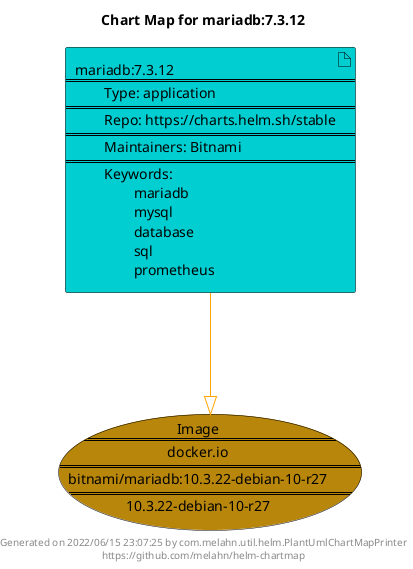 @startuml
skinparam linetype ortho
skinparam backgroundColor white
skinparam usecaseBorderColor black
skinparam usecaseArrowColor LightSlateGray
skinparam artifactBorderColor black
skinparam artifactArrowColor LightSlateGray

title Chart Map for mariadb:7.3.12

'There is one referenced Helm Chart
artifact "mariadb:7.3.12\n====\n\tType: application\n====\n\tRepo: https://charts.helm.sh/stable\n====\n\tMaintainers: Bitnami\n====\n\tKeywords: \n\t\tmariadb\n\t\tmysql\n\t\tdatabase\n\t\tsql\n\t\tprometheus" as mariadb_7_3_12 #DarkTurquoise

'There is one referenced Docker Image
usecase "Image\n====\ndocker.io\n====\nbitnami/mariadb:10.3.22-debian-10-r27\n====\n10.3.22-debian-10-r27" as docker_io_bitnami_mariadb_10_3_22_debian_10_r27 #DarkGoldenRod

'Chart Dependencies
mariadb_7_3_12--[#orange]-|>docker_io_bitnami_mariadb_10_3_22_debian_10_r27

center footer Generated on 2022/06/15 23:07:25 by com.melahn.util.helm.PlantUmlChartMapPrinter\nhttps://github.com/melahn/helm-chartmap
@enduml
